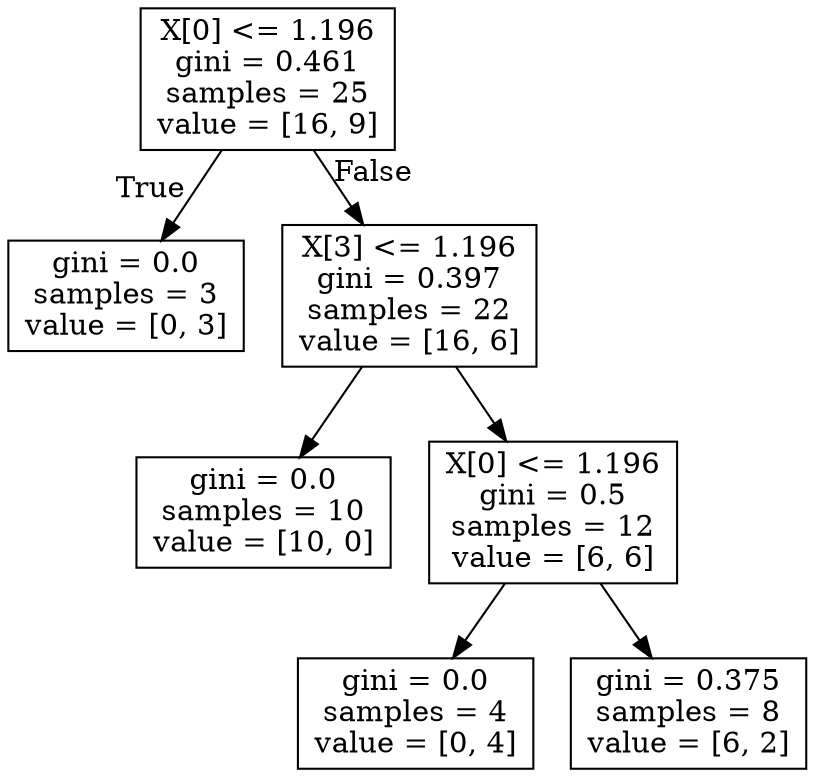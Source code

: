 digraph Tree {
node [shape=box] ;
0 [label="X[0] <= 1.196\ngini = 0.461\nsamples = 25\nvalue = [16, 9]"] ;
1 [label="gini = 0.0\nsamples = 3\nvalue = [0, 3]"] ;
0 -> 1 [labeldistance=2.5, labelangle=45, headlabel="True"] ;
2 [label="X[3] <= 1.196\ngini = 0.397\nsamples = 22\nvalue = [16, 6]"] ;
0 -> 2 [labeldistance=2.5, labelangle=-45, headlabel="False"] ;
3 [label="gini = 0.0\nsamples = 10\nvalue = [10, 0]"] ;
2 -> 3 ;
4 [label="X[0] <= 1.196\ngini = 0.5\nsamples = 12\nvalue = [6, 6]"] ;
2 -> 4 ;
5 [label="gini = 0.0\nsamples = 4\nvalue = [0, 4]"] ;
4 -> 5 ;
6 [label="gini = 0.375\nsamples = 8\nvalue = [6, 2]"] ;
4 -> 6 ;
}
